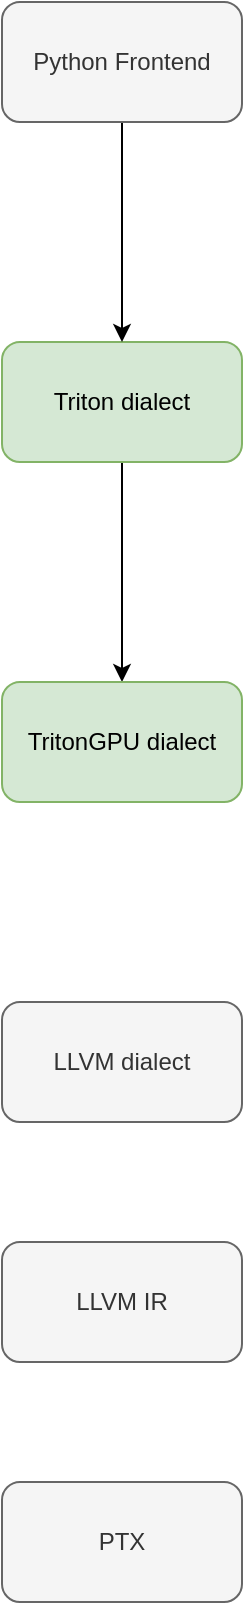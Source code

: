 <mxfile version="20.5.1" type="github">
  <diagram id="_IhIAfCj_cjN-gkwvOJ_" name="第 1 页">
    <mxGraphModel dx="2866" dy="1579" grid="1" gridSize="10" guides="1" tooltips="1" connect="1" arrows="1" fold="1" page="1" pageScale="1" pageWidth="827" pageHeight="1169" math="0" shadow="0">
      <root>
        <mxCell id="0" />
        <mxCell id="1" parent="0" />
        <mxCell id="7zrCb3w0EuU8K5n_H7BA-5" style="edgeStyle=orthogonalEdgeStyle;rounded=0;orthogonalLoop=1;jettySize=auto;html=1;exitX=0.5;exitY=1;exitDx=0;exitDy=0;entryX=0.5;entryY=0;entryDx=0;entryDy=0;" edge="1" parent="1" source="7zrCb3w0EuU8K5n_H7BA-1" target="7zrCb3w0EuU8K5n_H7BA-2">
          <mxGeometry relative="1" as="geometry" />
        </mxCell>
        <mxCell id="7zrCb3w0EuU8K5n_H7BA-1" value="Triton dialect" style="rounded=1;whiteSpace=wrap;html=1;fillColor=#d5e8d4;strokeColor=#82b366;" vertex="1" parent="1">
          <mxGeometry x="320" y="360" width="120" height="60" as="geometry" />
        </mxCell>
        <mxCell id="7zrCb3w0EuU8K5n_H7BA-2" value="TritonGPU dialect" style="rounded=1;whiteSpace=wrap;html=1;fillColor=#d5e8d4;strokeColor=#82b366;" vertex="1" parent="1">
          <mxGeometry x="320" y="530" width="120" height="60" as="geometry" />
        </mxCell>
        <mxCell id="7zrCb3w0EuU8K5n_H7BA-6" value="" style="edgeStyle=orthogonalEdgeStyle;rounded=0;orthogonalLoop=1;jettySize=auto;html=1;" edge="1" parent="1" source="7zrCb3w0EuU8K5n_H7BA-3" target="7zrCb3w0EuU8K5n_H7BA-1">
          <mxGeometry relative="1" as="geometry" />
        </mxCell>
        <mxCell id="7zrCb3w0EuU8K5n_H7BA-3" value="Python Frontend" style="rounded=1;whiteSpace=wrap;html=1;fillColor=#f5f5f5;strokeColor=#666666;fontColor=#333333;" vertex="1" parent="1">
          <mxGeometry x="320" y="190" width="120" height="60" as="geometry" />
        </mxCell>
        <mxCell id="7zrCb3w0EuU8K5n_H7BA-7" value="LLVM dialect" style="rounded=1;whiteSpace=wrap;html=1;fillColor=#f5f5f5;strokeColor=#666666;fontColor=#333333;" vertex="1" parent="1">
          <mxGeometry x="320" y="690" width="120" height="60" as="geometry" />
        </mxCell>
        <mxCell id="7zrCb3w0EuU8K5n_H7BA-8" value="LLVM IR" style="rounded=1;whiteSpace=wrap;html=1;fillColor=#f5f5f5;strokeColor=#666666;fontColor=#333333;" vertex="1" parent="1">
          <mxGeometry x="320" y="810" width="120" height="60" as="geometry" />
        </mxCell>
        <mxCell id="7zrCb3w0EuU8K5n_H7BA-9" value="PTX" style="rounded=1;whiteSpace=wrap;html=1;fillColor=#f5f5f5;strokeColor=#666666;fontColor=#333333;" vertex="1" parent="1">
          <mxGeometry x="320" y="930" width="120" height="60" as="geometry" />
        </mxCell>
      </root>
    </mxGraphModel>
  </diagram>
</mxfile>
